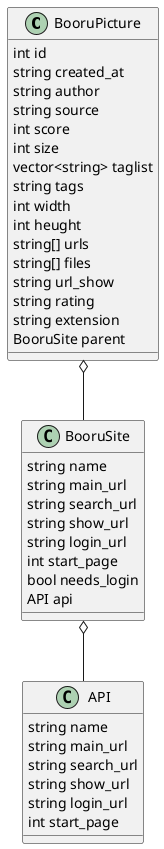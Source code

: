@startuml class-model

class BooruPicture{
    int id
    string created_at
    string author
    string source
    int score
    int size
    vector<string> taglist
    string tags
    int width
    int heught
    string[] urls
    string[] files
    string url_show
    string rating
    string extension    
    BooruSite parent
}

class BooruSite{
    string name
    string main_url
    string search_url
    string show_url
    string login_url
    int start_page
    bool needs_login
    API api
}

class API{
    string name
    string main_url
    string search_url
    string show_url
    string login_url
    int start_page
}

BooruPicture o-- BooruSite
BooruSite o-- API

@enduml
